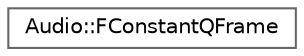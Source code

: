 digraph "Graphical Class Hierarchy"
{
 // INTERACTIVE_SVG=YES
 // LATEX_PDF_SIZE
  bgcolor="transparent";
  edge [fontname=Helvetica,fontsize=10,labelfontname=Helvetica,labelfontsize=10];
  node [fontname=Helvetica,fontsize=10,shape=box,height=0.2,width=0.4];
  rankdir="LR";
  Node0 [id="Node000000",label="Audio::FConstantQFrame",height=0.2,width=0.4,color="grey40", fillcolor="white", style="filled",URL="$d2/d0f/structAudio_1_1FConstantQFrame.html",tooltip="FConstantQFrame."];
}
